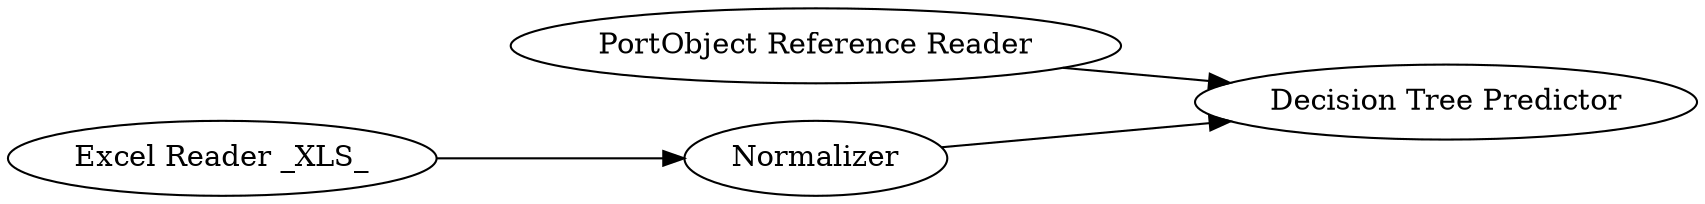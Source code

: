 digraph {
	2 -> 6
	5 -> 6
	7 -> 2
	5 [label="PortObject Reference Reader"]
	7 [label="Excel Reader _XLS_"]
	6 [label="Decision Tree Predictor"]
	2 [label=Normalizer]
	rankdir=LR
}
